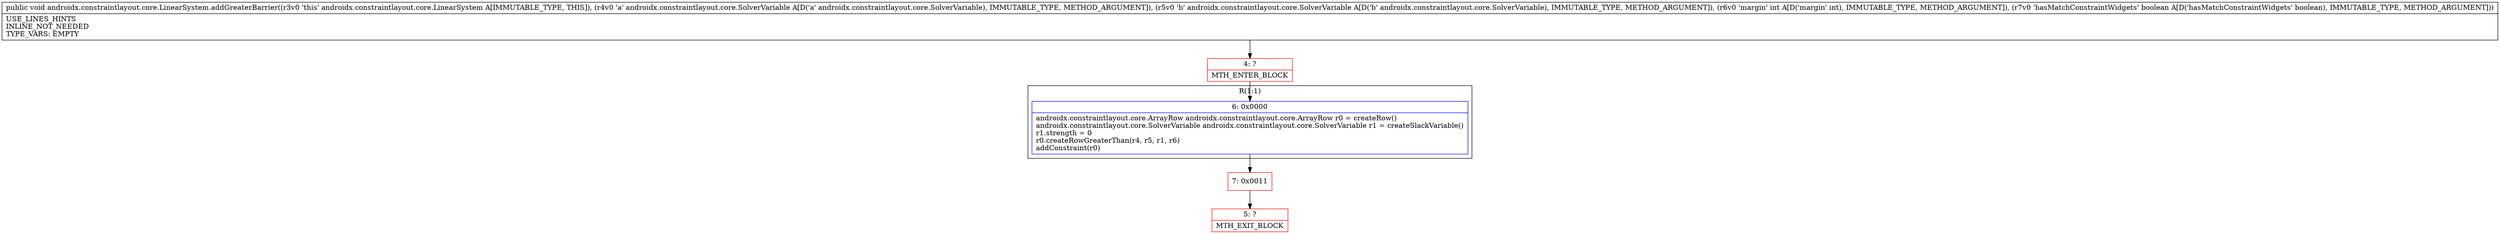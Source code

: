 digraph "CFG forandroidx.constraintlayout.core.LinearSystem.addGreaterBarrier(Landroidx\/constraintlayout\/core\/SolverVariable;Landroidx\/constraintlayout\/core\/SolverVariable;IZ)V" {
subgraph cluster_Region_569201869 {
label = "R(1:1)";
node [shape=record,color=blue];
Node_6 [shape=record,label="{6\:\ 0x0000|androidx.constraintlayout.core.ArrayRow androidx.constraintlayout.core.ArrayRow r0 = createRow()\landroidx.constraintlayout.core.SolverVariable androidx.constraintlayout.core.SolverVariable r1 = createSlackVariable()\lr1.strength = 0\lr0.createRowGreaterThan(r4, r5, r1, r6)\laddConstraint(r0)\l}"];
}
Node_4 [shape=record,color=red,label="{4\:\ ?|MTH_ENTER_BLOCK\l}"];
Node_7 [shape=record,color=red,label="{7\:\ 0x0011}"];
Node_5 [shape=record,color=red,label="{5\:\ ?|MTH_EXIT_BLOCK\l}"];
MethodNode[shape=record,label="{public void androidx.constraintlayout.core.LinearSystem.addGreaterBarrier((r3v0 'this' androidx.constraintlayout.core.LinearSystem A[IMMUTABLE_TYPE, THIS]), (r4v0 'a' androidx.constraintlayout.core.SolverVariable A[D('a' androidx.constraintlayout.core.SolverVariable), IMMUTABLE_TYPE, METHOD_ARGUMENT]), (r5v0 'b' androidx.constraintlayout.core.SolverVariable A[D('b' androidx.constraintlayout.core.SolverVariable), IMMUTABLE_TYPE, METHOD_ARGUMENT]), (r6v0 'margin' int A[D('margin' int), IMMUTABLE_TYPE, METHOD_ARGUMENT]), (r7v0 'hasMatchConstraintWidgets' boolean A[D('hasMatchConstraintWidgets' boolean), IMMUTABLE_TYPE, METHOD_ARGUMENT]))  | USE_LINES_HINTS\lINLINE_NOT_NEEDED\lTYPE_VARS: EMPTY\l}"];
MethodNode -> Node_4;Node_6 -> Node_7;
Node_4 -> Node_6;
Node_7 -> Node_5;
}

